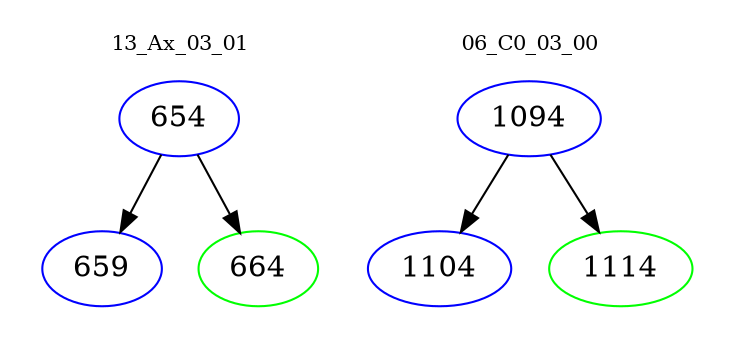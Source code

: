 digraph{
subgraph cluster_0 {
color = white
label = "13_Ax_03_01";
fontsize=10;
T0_654 [label="654", color="blue"]
T0_654 -> T0_659 [color="black"]
T0_659 [label="659", color="blue"]
T0_654 -> T0_664 [color="black"]
T0_664 [label="664", color="green"]
}
subgraph cluster_1 {
color = white
label = "06_C0_03_00";
fontsize=10;
T1_1094 [label="1094", color="blue"]
T1_1094 -> T1_1104 [color="black"]
T1_1104 [label="1104", color="blue"]
T1_1094 -> T1_1114 [color="black"]
T1_1114 [label="1114", color="green"]
}
}
